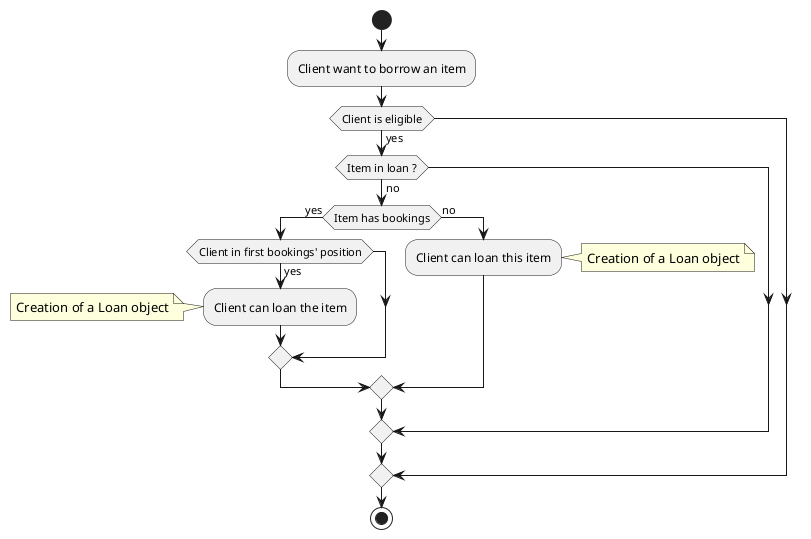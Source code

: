 @startuml Loan Activity Diagram

start
:Client want to borrow an item;
  if (Client is eligible) then (yes)
    if (Item in loan ?) then (no)
      if (Item has bookings) then (yes)
        if (Client in first bookings' position) then (yes)
          :Client can loan the item;
          note left: Creation of a Loan object
        endif
      else (no)
        :Client can loan this item;
        note right: Creation of a Loan object
      endif
  endif 
endif
stop

@enduml
